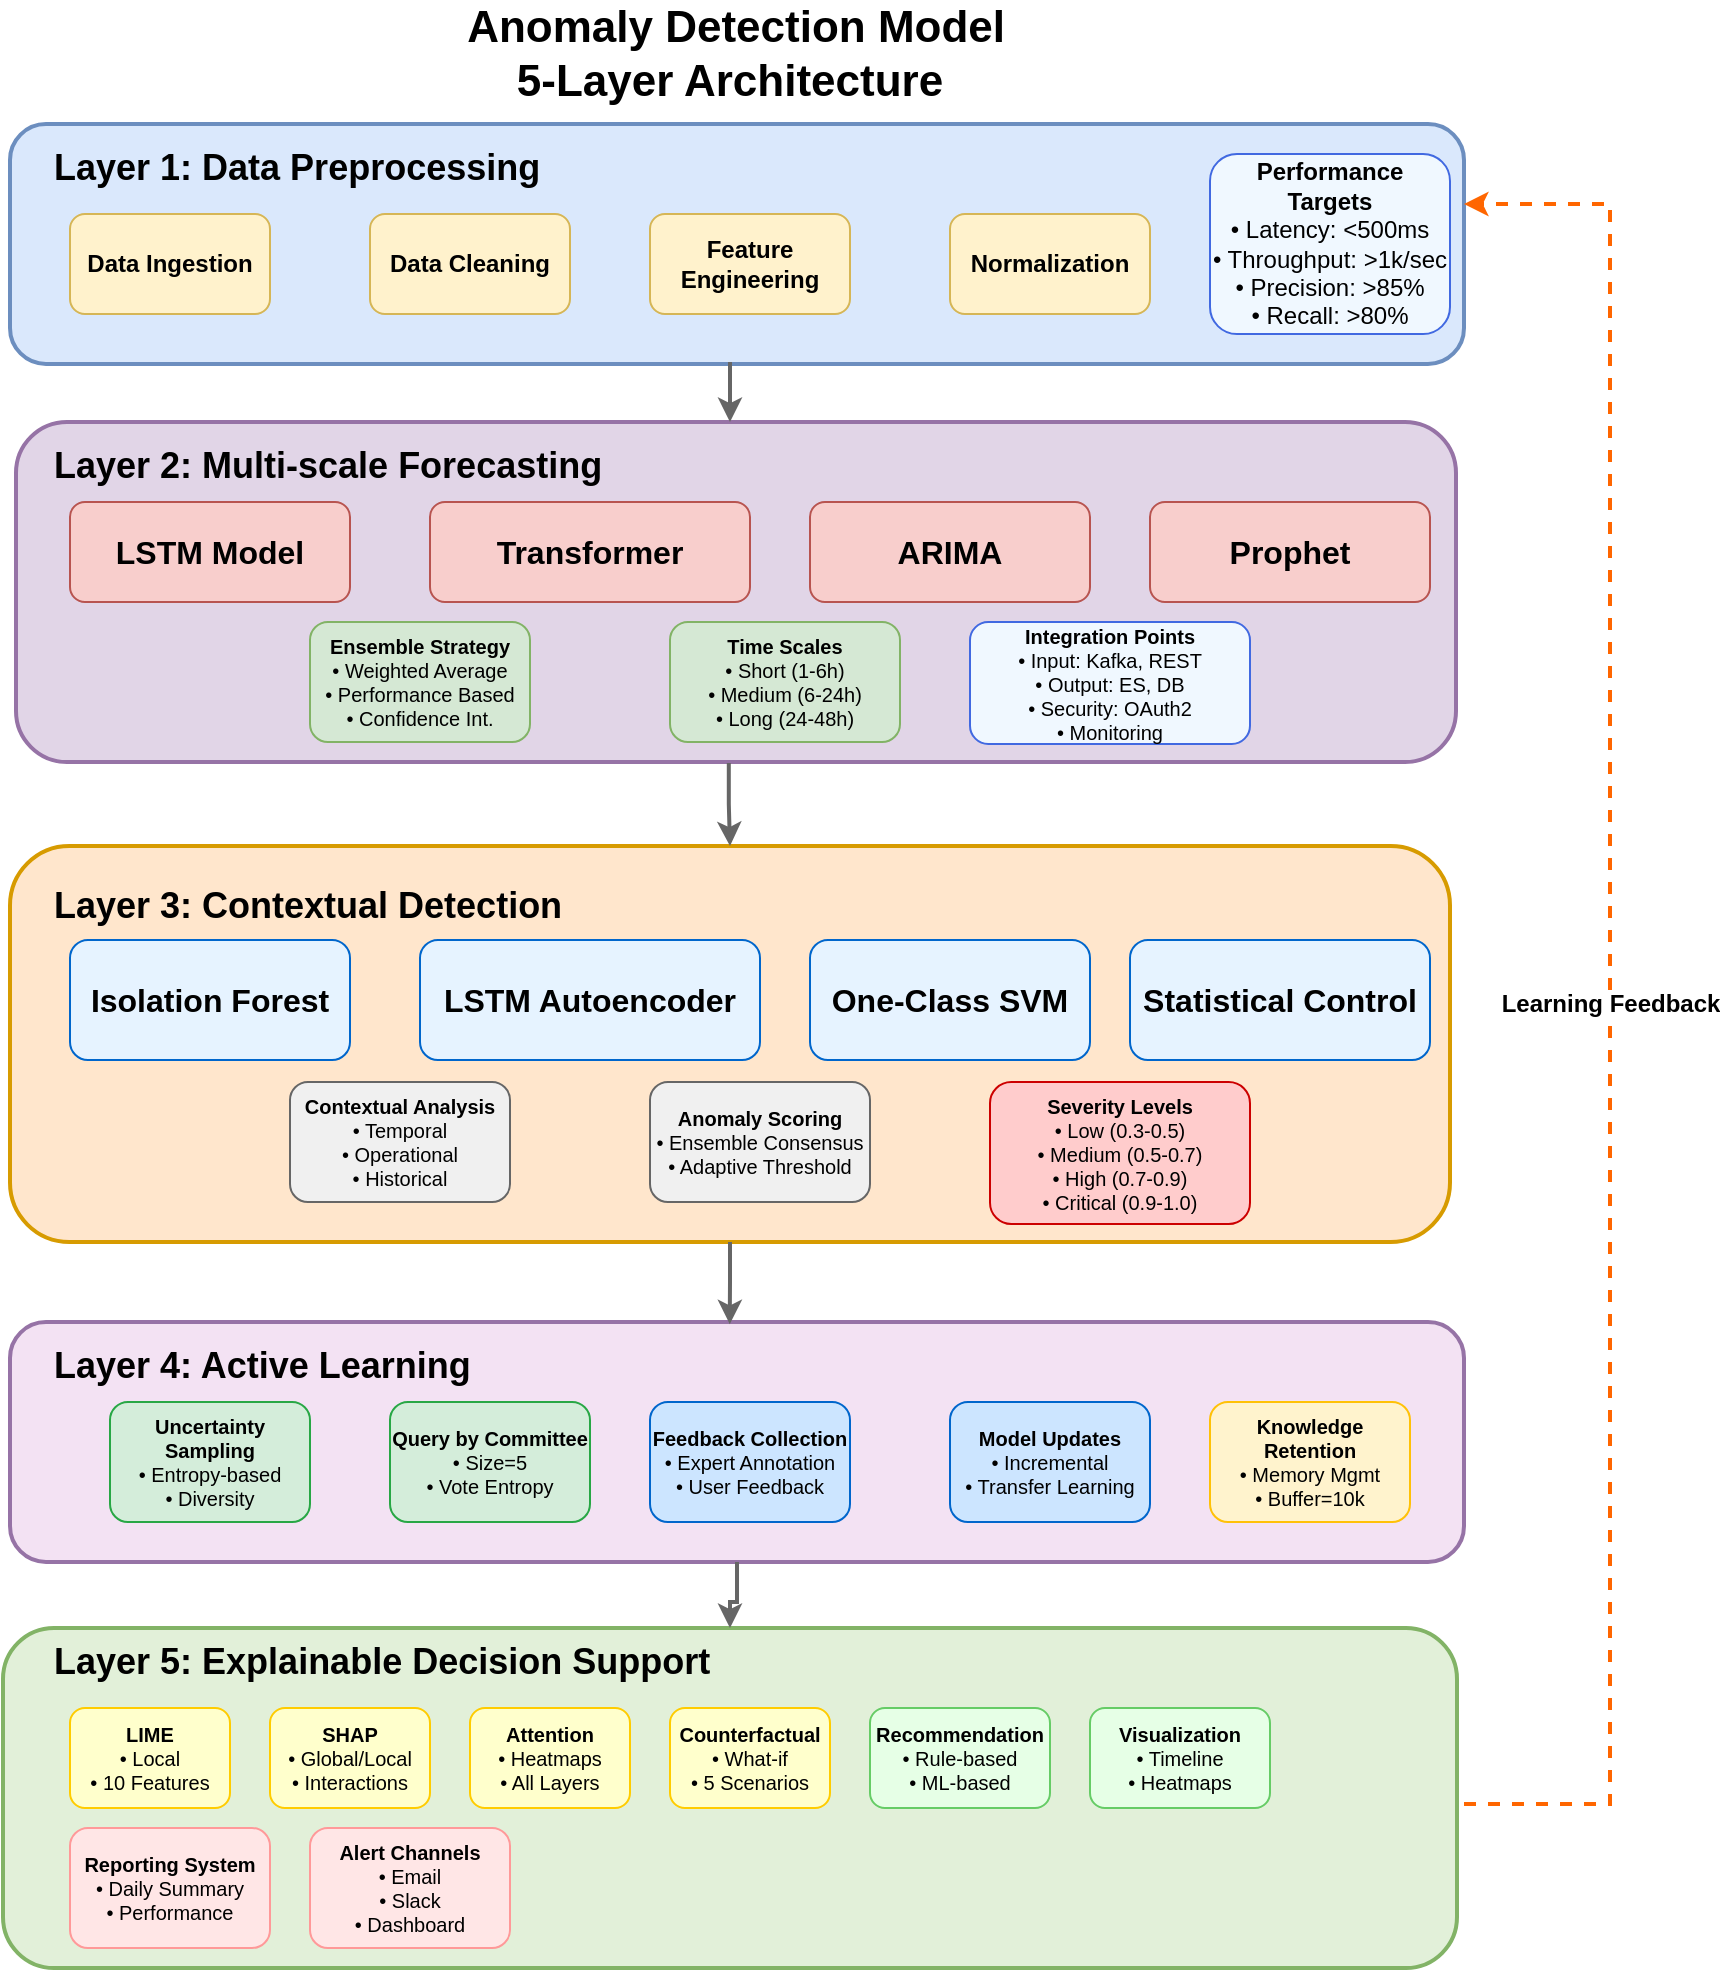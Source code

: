 <mxfile>
    <diagram id="5YnazLtdPsFA0qLO9tkI" name="Hybrid Anomaly Detection Architecture">
        <mxGraphModel dx="875" dy="480" grid="1" gridSize="10" guides="1" tooltips="1" connect="1" arrows="1" fold="1" page="1" pageScale="1" pageWidth="1200" pageHeight="1920" math="0" shadow="0">
            <root>
                <mxCell id="0"/>
                <mxCell id="1" parent="0"/>
                <mxCell id="2" value="&lt;b&gt;&lt;font style=&quot;font-size: 22px;&quot;&gt;&amp;nbsp;Anomaly Detection Model&lt;br&gt;5-Layer Architecture&lt;/font&gt;&lt;/b&gt;" style="text;html=1;strokeColor=none;fillColor=none;align=center;verticalAlign=middle;whiteSpace=wrap;rounded=0;fontSize=16;fontStyle=0;" parent="1" vertex="1">
                    <mxGeometry x="40" y="30" width="720" height="30" as="geometry"/>
                </mxCell>
                <mxCell id="3" value="" style="rounded=1;whiteSpace=wrap;html=1;fillColor=#dae8fc;strokeColor=#6c8ebf;strokeWidth=2;" parent="1" vertex="1">
                    <mxGeometry x="40" y="80" width="727" height="120" as="geometry"/>
                </mxCell>
                <mxCell id="4" value="&lt;b&gt;&lt;font style=&quot;font-size: 18px;&quot;&gt;Layer 1: Data Preprocessing&lt;/font&gt;&lt;/b&gt;" style="text;html=1;strokeColor=none;fillColor=none;align=left;verticalAlign=top;whiteSpace=wrap;rounded=0;fontSize=12;fontStyle=0;" parent="1" vertex="1">
                    <mxGeometry x="60" y="85" width="250" height="20" as="geometry"/>
                </mxCell>
                <mxCell id="5" value="&lt;b&gt;&lt;font style=&quot;font-size: 12px;&quot;&gt;Data Ingestion&lt;/font&gt;&lt;/b&gt;" style="rounded=1;whiteSpace=wrap;html=1;fillColor=#fff2cc;strokeColor=#d6b656;fontSize=10;" parent="1" vertex="1">
                    <mxGeometry x="70" y="125" width="100" height="50" as="geometry"/>
                </mxCell>
                <mxCell id="6" value="&lt;b&gt;&lt;font style=&quot;font-size: 12px;&quot;&gt;Data Cleaning&lt;/font&gt;&lt;/b&gt;" style="rounded=1;whiteSpace=wrap;html=1;fillColor=#fff2cc;strokeColor=#d6b656;fontSize=10;" parent="1" vertex="1">
                    <mxGeometry x="220" y="125" width="100" height="50" as="geometry"/>
                </mxCell>
                <mxCell id="7" value="&lt;b&gt;&lt;font style=&quot;font-size: 12px;&quot;&gt;Feature Engineering&lt;/font&gt;&lt;/b&gt;" style="rounded=1;whiteSpace=wrap;html=1;fillColor=#fff2cc;strokeColor=#d6b656;fontSize=10;" parent="1" vertex="1">
                    <mxGeometry x="360" y="125" width="100" height="50" as="geometry"/>
                </mxCell>
                <mxCell id="8" value="&lt;b&gt;&lt;font style=&quot;font-size: 12px;&quot;&gt;Normalization&lt;/font&gt;&lt;/b&gt;" style="rounded=1;whiteSpace=wrap;html=1;fillColor=#fff2cc;strokeColor=#d6b656;fontSize=10;" parent="1" vertex="1">
                    <mxGeometry x="510" y="125" width="100" height="50" as="geometry"/>
                </mxCell>
                <mxCell id="9" value="" style="rounded=1;whiteSpace=wrap;html=1;fillColor=#e1d5e7;strokeColor=#9673a6;strokeWidth=2;" parent="1" vertex="1">
                    <mxGeometry x="43" y="229" width="720" height="170" as="geometry"/>
                </mxCell>
                <mxCell id="10" value="&lt;b&gt;Layer 2: Multi-scale Forecasting&lt;/b&gt;" style="text;html=1;strokeColor=none;fillColor=none;align=left;verticalAlign=top;whiteSpace=wrap;rounded=0;fontSize=18;fontStyle=0;" parent="1" vertex="1">
                    <mxGeometry x="60" y="234" width="340" height="20" as="geometry"/>
                </mxCell>
                <mxCell id="11" value="&lt;b&gt;&lt;font style=&quot;font-size: 16px;&quot;&gt;LSTM Model&lt;/font&gt;&lt;/b&gt;" style="rounded=1;whiteSpace=wrap;html=1;fillColor=#f8cecc;strokeColor=#b85450;fontSize=10;" parent="1" vertex="1">
                    <mxGeometry x="70" y="269" width="140" height="50" as="geometry"/>
                </mxCell>
                <mxCell id="12" value="&lt;b&gt;&lt;font style=&quot;font-size: 16px;&quot;&gt;Transformer&lt;/font&gt;&lt;/b&gt;" style="rounded=1;whiteSpace=wrap;html=1;fillColor=#f8cecc;strokeColor=#b85450;fontSize=10;" parent="1" vertex="1">
                    <mxGeometry x="250" y="269" width="160" height="50" as="geometry"/>
                </mxCell>
                <mxCell id="13" value="&lt;b&gt;&lt;font style=&quot;font-size: 16px;&quot;&gt;ARIMA&lt;/font&gt;&lt;/b&gt;" style="rounded=1;whiteSpace=wrap;html=1;fillColor=#f8cecc;strokeColor=#b85450;fontSize=10;" parent="1" vertex="1">
                    <mxGeometry x="440" y="269" width="140" height="50" as="geometry"/>
                </mxCell>
                <mxCell id="14" value="&lt;b&gt;&lt;font style=&quot;font-size: 16px;&quot;&gt;Prophet&lt;/font&gt;&lt;/b&gt;" style="rounded=1;whiteSpace=wrap;html=1;fillColor=#f8cecc;strokeColor=#b85450;fontSize=10;" parent="1" vertex="1">
                    <mxGeometry x="610" y="269" width="140" height="50" as="geometry"/>
                </mxCell>
                <mxCell id="15" value="&lt;b&gt;Ensemble Strategy&lt;/b&gt;&lt;br&gt;• Weighted Average&lt;br&gt;• Performance Based&lt;br&gt;• Confidence Int." style="rounded=1;whiteSpace=wrap;html=1;fillColor=#d5e8d4;strokeColor=#82b366;fontSize=10;" parent="1" vertex="1">
                    <mxGeometry x="190" y="329" width="110" height="60" as="geometry"/>
                </mxCell>
                <mxCell id="16" value="&lt;font&gt;&lt;b style=&quot;&quot;&gt;Time Scales&lt;/b&gt;&lt;br&gt;• Short (1-6h)&lt;br&gt;• Medium (6-24h)&lt;br&gt;• Long (24-48h)&lt;/font&gt;" style="rounded=1;whiteSpace=wrap;html=1;fillColor=#d5e8d4;strokeColor=#82b366;fontSize=10;" parent="1" vertex="1">
                    <mxGeometry x="370" y="329" width="115" height="60" as="geometry"/>
                </mxCell>
                <mxCell id="17" value="" style="rounded=1;whiteSpace=wrap;html=1;fillColor=#ffe6cc;strokeColor=#d79b00;strokeWidth=2;" parent="1" vertex="1">
                    <mxGeometry x="40" y="441" width="720" height="198" as="geometry"/>
                </mxCell>
                <mxCell id="18" value="&lt;b&gt;&lt;font style=&quot;font-size: 18px;&quot;&gt;Layer 3: Contextual Detection&lt;/font&gt;&lt;/b&gt;" style="text;html=1;strokeColor=none;fillColor=none;align=left;verticalAlign=top;whiteSpace=wrap;rounded=0;fontSize=12;fontStyle=0;" parent="1" vertex="1">
                    <mxGeometry x="60" y="454" width="300" height="20" as="geometry"/>
                </mxCell>
                <mxCell id="19" value="&lt;b&gt;&lt;font style=&quot;font-size: 16px;&quot;&gt;Isolation Forest&lt;/font&gt;&lt;/b&gt;" style="rounded=1;whiteSpace=wrap;html=1;fillColor=#e6f3ff;strokeColor=#0066cc;fontSize=10;" parent="1" vertex="1">
                    <mxGeometry x="70" y="488" width="140" height="60" as="geometry"/>
                </mxCell>
                <mxCell id="20" value="&lt;b&gt;&lt;font style=&quot;font-size: 16px;&quot;&gt;LSTM Autoencoder&lt;/font&gt;&lt;/b&gt;" style="rounded=1;whiteSpace=wrap;html=1;fillColor=#e6f3ff;strokeColor=#0066cc;fontSize=10;" parent="1" vertex="1">
                    <mxGeometry x="245" y="488" width="170" height="60" as="geometry"/>
                </mxCell>
                <mxCell id="21" value="&lt;b&gt;&lt;font style=&quot;font-size: 16px;&quot;&gt;One-Class SVM&lt;/font&gt;&lt;/b&gt;" style="rounded=1;whiteSpace=wrap;html=1;fillColor=#e6f3ff;strokeColor=#0066cc;fontSize=10;" parent="1" vertex="1">
                    <mxGeometry x="440" y="488" width="140" height="60" as="geometry"/>
                </mxCell>
                <mxCell id="22" value="&lt;b&gt;&lt;font style=&quot;font-size: 16px;&quot;&gt;Statistical Control&lt;/font&gt;&lt;/b&gt;" style="rounded=1;whiteSpace=wrap;html=1;fillColor=#e6f3ff;strokeColor=#0066cc;fontSize=10;" parent="1" vertex="1">
                    <mxGeometry x="600" y="488" width="150" height="60" as="geometry"/>
                </mxCell>
                <mxCell id="23" value="&lt;b&gt;Contextual Analysis&lt;/b&gt;&lt;br&gt;• Temporal&lt;br&gt;• Operational&lt;br&gt;• Historical" style="rounded=1;whiteSpace=wrap;html=1;fillColor=#f0f0f0;strokeColor=#666666;fontSize=10;" parent="1" vertex="1">
                    <mxGeometry x="180" y="559" width="110" height="60" as="geometry"/>
                </mxCell>
                <mxCell id="24" value="&lt;b&gt;Anomaly Scoring&lt;/b&gt;&lt;br&gt;• Ensemble Consensus&lt;br&gt;• Adaptive Threshold" style="rounded=1;whiteSpace=wrap;html=1;fillColor=#f0f0f0;strokeColor=#666666;fontSize=10;" parent="1" vertex="1">
                    <mxGeometry x="360" y="559" width="110" height="60" as="geometry"/>
                </mxCell>
                <mxCell id="25" value="&lt;b&gt;Severity Levels&lt;/b&gt;&lt;br&gt;• Low (0.3-0.5)&lt;br&gt;• Medium (0.5-0.7)&lt;br&gt;• High (0.7-0.9)&lt;br&gt;• Critical (0.9-1.0)" style="rounded=1;whiteSpace=wrap;html=1;fillColor=#ffcccc;strokeColor=#cc0000;fontSize=10;" parent="1" vertex="1">
                    <mxGeometry x="530" y="559" width="130" height="71" as="geometry"/>
                </mxCell>
                <mxCell id="26" value="" style="rounded=1;whiteSpace=wrap;html=1;fillColor=#f3e2f3;strokeColor=#9673a6;strokeWidth=2;" parent="1" vertex="1">
                    <mxGeometry x="40" y="679" width="727" height="120" as="geometry"/>
                </mxCell>
                <mxCell id="27" value="&lt;b&gt;Layer 4: Active Learning&lt;/b&gt;" style="text;html=1;strokeColor=none;fillColor=none;align=left;verticalAlign=top;whiteSpace=wrap;rounded=0;fontSize=18;fontStyle=0;" parent="1" vertex="1">
                    <mxGeometry x="60" y="684" width="230" height="20" as="geometry"/>
                </mxCell>
                <mxCell id="28" value="&lt;b&gt;Uncertainty Sampling&lt;/b&gt;&lt;br&gt;• Entropy-based&lt;br&gt;• Diversity" style="rounded=1;whiteSpace=wrap;html=1;fillColor=#d4edda;strokeColor=#28a745;fontSize=10;" parent="1" vertex="1">
                    <mxGeometry x="90" y="719" width="100" height="60" as="geometry"/>
                </mxCell>
                <mxCell id="29" value="&lt;b&gt;Query by Committee&lt;/b&gt;&lt;br&gt;• Size=5&lt;br&gt;• Vote Entropy" style="rounded=1;whiteSpace=wrap;html=1;fillColor=#d4edda;strokeColor=#28a745;fontSize=10;" parent="1" vertex="1">
                    <mxGeometry x="230" y="719" width="100" height="60" as="geometry"/>
                </mxCell>
                <mxCell id="30" value="&lt;b&gt;Feedback Collection&lt;/b&gt;&lt;br&gt;• Expert Annotation&lt;br&gt;• User Feedback" style="rounded=1;whiteSpace=wrap;html=1;fillColor=#cce5ff;strokeColor=#0066cc;fontSize=10;" parent="1" vertex="1">
                    <mxGeometry x="360" y="719" width="100" height="60" as="geometry"/>
                </mxCell>
                <mxCell id="31" value="&lt;b&gt;Model Updates&lt;/b&gt;&lt;br&gt;• Incremental&lt;br&gt;• Transfer Learning" style="rounded=1;whiteSpace=wrap;html=1;fillColor=#cce5ff;strokeColor=#0066cc;fontSize=10;" parent="1" vertex="1">
                    <mxGeometry x="510" y="719" width="100" height="60" as="geometry"/>
                </mxCell>
                <mxCell id="32" value="&lt;b&gt;Knowledge Retention&lt;/b&gt;&lt;br&gt;• Memory Mgmt&lt;br&gt;• Buffer=10k" style="rounded=1;whiteSpace=wrap;html=1;fillColor=#fff3cd;strokeColor=#ffc107;fontSize=10;" parent="1" vertex="1">
                    <mxGeometry x="640" y="719" width="100" height="60" as="geometry"/>
                </mxCell>
                <mxCell id="33" value="" style="rounded=1;whiteSpace=wrap;html=1;fillColor=#e2f0d9;strokeColor=#82b366;strokeWidth=2;" parent="1" vertex="1">
                    <mxGeometry x="36.5" y="832" width="727" height="170" as="geometry"/>
                </mxCell>
                <mxCell id="34" value="&lt;b&gt;Layer 5: Explainable Decision Support&lt;/b&gt;" style="text;html=1;strokeColor=none;fillColor=none;align=left;verticalAlign=top;whiteSpace=wrap;rounded=0;fontSize=18;fontStyle=0;" parent="1" vertex="1">
                    <mxGeometry x="60" y="832" width="380" height="20" as="geometry"/>
                </mxCell>
                <mxCell id="35" value="&lt;b&gt;LIME&lt;/b&gt;&lt;br&gt;• Local&lt;br&gt;• 10 Features" style="rounded=1;whiteSpace=wrap;html=1;fillColor=#ffffcc;strokeColor=#ffcc00;fontSize=10;" parent="1" vertex="1">
                    <mxGeometry x="70" y="872" width="80" height="50" as="geometry"/>
                </mxCell>
                <mxCell id="36" value="&lt;b&gt;SHAP&lt;/b&gt;&lt;br&gt;• Global/Local&lt;br&gt;• Interactions" style="rounded=1;whiteSpace=wrap;html=1;fillColor=#ffffcc;strokeColor=#ffcc00;fontSize=10;" parent="1" vertex="1">
                    <mxGeometry x="170" y="872" width="80" height="50" as="geometry"/>
                </mxCell>
                <mxCell id="37" value="&lt;b&gt;Attention&lt;/b&gt;&lt;br&gt;• Heatmaps&lt;br&gt;• All Layers" style="rounded=1;whiteSpace=wrap;html=1;fillColor=#ffffcc;strokeColor=#ffcc00;fontSize=10;" parent="1" vertex="1">
                    <mxGeometry x="270" y="872" width="80" height="50" as="geometry"/>
                </mxCell>
                <mxCell id="38" value="&lt;b&gt;Counterfactual&lt;/b&gt;&lt;br&gt;• What-if&lt;br&gt;• 5 Scenarios" style="rounded=1;whiteSpace=wrap;html=1;fillColor=#ffffcc;strokeColor=#ffcc00;fontSize=10;" parent="1" vertex="1">
                    <mxGeometry x="370" y="872" width="80" height="50" as="geometry"/>
                </mxCell>
                <mxCell id="39" value="&lt;b&gt;Recommendation&lt;/b&gt;&lt;br&gt;• Rule-based&lt;br&gt;• ML-based" style="rounded=1;whiteSpace=wrap;html=1;fillColor=#e6ffe6;strokeColor=#66cc66;fontSize=10;" parent="1" vertex="1">
                    <mxGeometry x="470" y="872" width="90" height="50" as="geometry"/>
                </mxCell>
                <mxCell id="40" value="&lt;b&gt;Visualization&lt;/b&gt;&lt;br&gt;• Timeline&lt;br&gt;• Heatmaps" style="rounded=1;whiteSpace=wrap;html=1;fillColor=#e6ffe6;strokeColor=#66cc66;fontSize=10;" parent="1" vertex="1">
                    <mxGeometry x="580" y="872" width="90" height="50" as="geometry"/>
                </mxCell>
                <mxCell id="41" value="&lt;b&gt;Reporting System&lt;/b&gt;&lt;br&gt;• Daily Summary&lt;br&gt;• Performance" style="rounded=1;whiteSpace=wrap;html=1;fillColor=#ffe6e6;strokeColor=#ff9999;fontSize=10;" parent="1" vertex="1">
                    <mxGeometry x="70" y="932" width="100" height="60" as="geometry"/>
                </mxCell>
                <mxCell id="42" value="&lt;b&gt;Alert Channels&lt;/b&gt;&lt;br&gt;• Email&lt;br&gt;• Slack&lt;br&gt;• Dashboard" style="rounded=1;whiteSpace=wrap;html=1;fillColor=#ffe6e6;strokeColor=#ff9999;fontSize=10;" parent="1" vertex="1">
                    <mxGeometry x="190" y="932" width="100" height="60" as="geometry"/>
                </mxCell>
                <mxCell id="43" value="" style="edgeStyle=orthogonalEdgeStyle;rounded=0;orthogonalLoop=1;jettySize=auto;html=1;strokeWidth=2;strokeColor=#666666;endArrow=classic;endFill=1;" parent="1" edge="1">
                    <mxGeometry relative="1" as="geometry">
                        <mxPoint x="401" y="200" as="sourcePoint"/>
                        <mxPoint x="400" y="229" as="targetPoint"/>
                    </mxGeometry>
                </mxCell>
                <mxCell id="44" value="" style="edgeStyle=orthogonalEdgeStyle;rounded=0;orthogonalLoop=1;jettySize=auto;html=1;strokeWidth=2;strokeColor=#666666;endArrow=classic;endFill=1;exitX=0.495;exitY=1.003;exitDx=0;exitDy=0;exitPerimeter=0;entryX=0.5;entryY=0;entryDx=0;entryDy=0;" parent="1" source="9" target="17" edge="1">
                    <mxGeometry relative="1" as="geometry">
                        <mxPoint x="400" y="390" as="targetPoint"/>
                    </mxGeometry>
                </mxCell>
                <mxCell id="45" value="" style="edgeStyle=orthogonalEdgeStyle;rounded=0;orthogonalLoop=1;jettySize=auto;html=1;strokeWidth=2;strokeColor=#666666;endArrow=classic;endFill=1;entryX=0.495;entryY=0.009;entryDx=0;entryDy=0;entryPerimeter=0;" parent="1" source="17" target="26" edge="1">
                    <mxGeometry relative="1" as="geometry"/>
                </mxCell>
                <mxCell id="46" value="" style="edgeStyle=orthogonalEdgeStyle;rounded=0;orthogonalLoop=1;jettySize=auto;html=1;strokeWidth=2;strokeColor=#666666;endArrow=classic;endFill=1;" parent="1" source="26" target="33" edge="1">
                    <mxGeometry relative="1" as="geometry">
                        <mxPoint x="400" y="740" as="sourcePoint"/>
                        <Array as="points"/>
                    </mxGeometry>
                </mxCell>
                <mxCell id="47" value="&lt;b&gt;&lt;font style=&quot;font-size: 12px;&quot;&gt;Learning Feedback&lt;/font&gt;&lt;/b&gt;" style="edgeStyle=orthogonalEdgeStyle;rounded=0;orthogonalLoop=1;jettySize=auto;html=1;strokeWidth=2;strokeColor=#ff6600;dashed=1;fontSize=10;endArrow=classic;endFill=1;entryX=1;entryY=0.5;entryDx=0;entryDy=0;" parent="1" edge="1">
                    <mxGeometry relative="1" as="geometry">
                        <Array as="points">
                            <mxPoint x="840" y="920"/>
                            <mxPoint x="840" y="120"/>
                        </Array>
                        <mxPoint x="767" y="920" as="sourcePoint"/>
                        <mxPoint x="767" y="120" as="targetPoint"/>
                    </mxGeometry>
                </mxCell>
                <mxCell id="52" value="&lt;font style=&quot;font-size: 12px;&quot;&gt;&lt;b style=&quot;&quot;&gt;Performance Targets&lt;/b&gt;&lt;br&gt;• Latency: &amp;lt;500ms&lt;br&gt;• Throughput: &amp;gt;1k/sec&lt;br&gt;• Precision: &amp;gt;85%&lt;br&gt;• Recall: &amp;gt;80%&lt;/font&gt;" style="rounded=1;whiteSpace=wrap;html=1;fillColor=#f0f8ff;strokeColor=#4169e1;strokeWidth=1;fontSize=9;" parent="1" vertex="1">
                    <mxGeometry x="640" y="95" width="120" height="90" as="geometry"/>
                </mxCell>
                <mxCell id="53" value="&lt;font style=&quot;font-size: 10px;&quot;&gt;&lt;b&gt;Integration Points&lt;/b&gt;&lt;br&gt;• Input: Kafka, REST&lt;br&gt;• Output: ES, DB&lt;br&gt;• Security: OAuth2&lt;br&gt;• Monitoring&lt;/font&gt;" style="rounded=1;whiteSpace=wrap;html=1;fillColor=#f0f8ff;strokeColor=#4169e1;strokeWidth=1;fontSize=9;" parent="1" vertex="1">
                    <mxGeometry x="520" y="329" width="140" height="61" as="geometry"/>
                </mxCell>
            </root>
        </mxGraphModel>
    </diagram>
</mxfile>